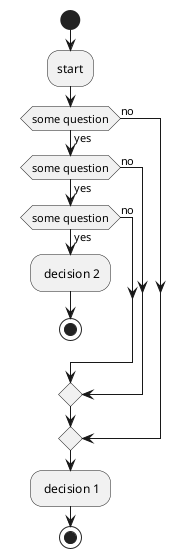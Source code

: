 @startuml 1Beta-new-Activity-diagram-syntax
start
:start;

if (some question) then (yes)
  if (some question) then (yes)
    if (some question) then (yes)
      : decision 2;
      stop
    else (no)
    endif
  else (no)
  endif
else (no)
endif
: decision 1;
stop
